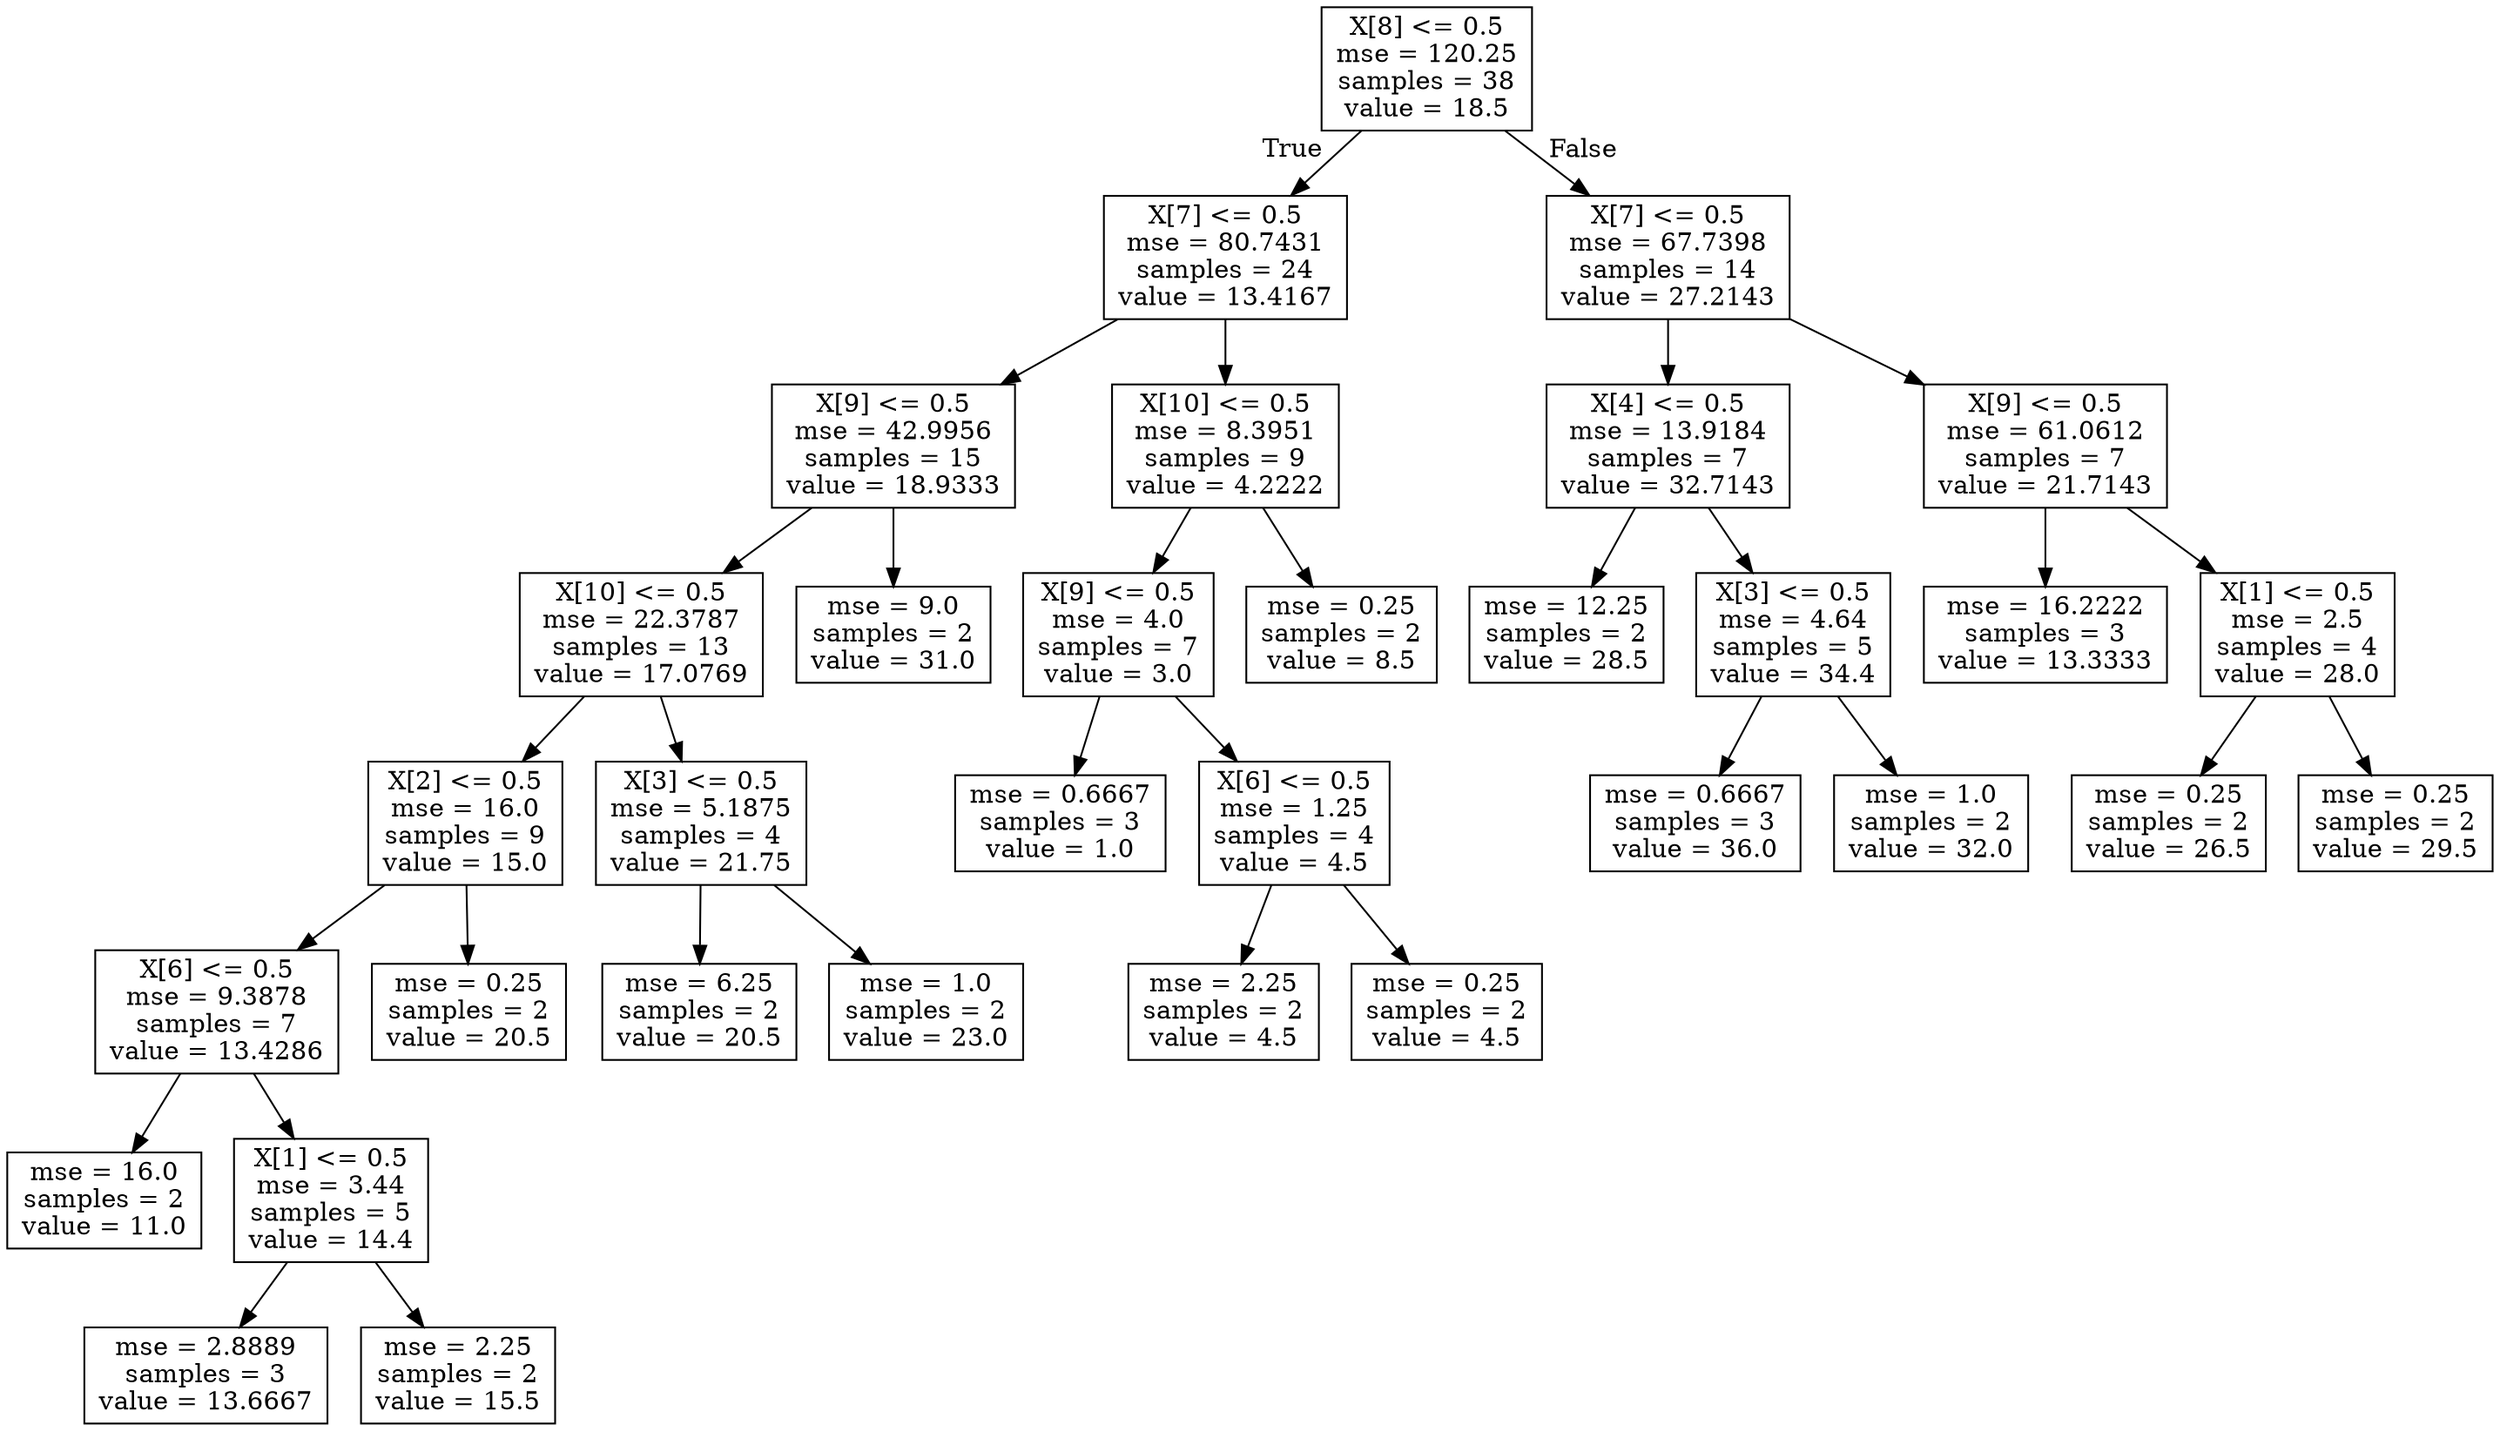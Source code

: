 digraph Tree {
node [shape=box] ;
0 [label="X[8] <= 0.5\nmse = 120.25\nsamples = 38\nvalue = 18.5"] ;
1 [label="X[7] <= 0.5\nmse = 80.7431\nsamples = 24\nvalue = 13.4167"] ;
0 -> 1 [labeldistance=2.5, labelangle=45, headlabel="True"] ;
2 [label="X[9] <= 0.5\nmse = 42.9956\nsamples = 15\nvalue = 18.9333"] ;
1 -> 2 ;
3 [label="X[10] <= 0.5\nmse = 22.3787\nsamples = 13\nvalue = 17.0769"] ;
2 -> 3 ;
4 [label="X[2] <= 0.5\nmse = 16.0\nsamples = 9\nvalue = 15.0"] ;
3 -> 4 ;
5 [label="X[6] <= 0.5\nmse = 9.3878\nsamples = 7\nvalue = 13.4286"] ;
4 -> 5 ;
6 [label="mse = 16.0\nsamples = 2\nvalue = 11.0"] ;
5 -> 6 ;
7 [label="X[1] <= 0.5\nmse = 3.44\nsamples = 5\nvalue = 14.4"] ;
5 -> 7 ;
8 [label="mse = 2.8889\nsamples = 3\nvalue = 13.6667"] ;
7 -> 8 ;
9 [label="mse = 2.25\nsamples = 2\nvalue = 15.5"] ;
7 -> 9 ;
10 [label="mse = 0.25\nsamples = 2\nvalue = 20.5"] ;
4 -> 10 ;
11 [label="X[3] <= 0.5\nmse = 5.1875\nsamples = 4\nvalue = 21.75"] ;
3 -> 11 ;
12 [label="mse = 6.25\nsamples = 2\nvalue = 20.5"] ;
11 -> 12 ;
13 [label="mse = 1.0\nsamples = 2\nvalue = 23.0"] ;
11 -> 13 ;
14 [label="mse = 9.0\nsamples = 2\nvalue = 31.0"] ;
2 -> 14 ;
15 [label="X[10] <= 0.5\nmse = 8.3951\nsamples = 9\nvalue = 4.2222"] ;
1 -> 15 ;
16 [label="X[9] <= 0.5\nmse = 4.0\nsamples = 7\nvalue = 3.0"] ;
15 -> 16 ;
17 [label="mse = 0.6667\nsamples = 3\nvalue = 1.0"] ;
16 -> 17 ;
18 [label="X[6] <= 0.5\nmse = 1.25\nsamples = 4\nvalue = 4.5"] ;
16 -> 18 ;
19 [label="mse = 2.25\nsamples = 2\nvalue = 4.5"] ;
18 -> 19 ;
20 [label="mse = 0.25\nsamples = 2\nvalue = 4.5"] ;
18 -> 20 ;
21 [label="mse = 0.25\nsamples = 2\nvalue = 8.5"] ;
15 -> 21 ;
22 [label="X[7] <= 0.5\nmse = 67.7398\nsamples = 14\nvalue = 27.2143"] ;
0 -> 22 [labeldistance=2.5, labelangle=-45, headlabel="False"] ;
23 [label="X[4] <= 0.5\nmse = 13.9184\nsamples = 7\nvalue = 32.7143"] ;
22 -> 23 ;
24 [label="mse = 12.25\nsamples = 2\nvalue = 28.5"] ;
23 -> 24 ;
25 [label="X[3] <= 0.5\nmse = 4.64\nsamples = 5\nvalue = 34.4"] ;
23 -> 25 ;
26 [label="mse = 0.6667\nsamples = 3\nvalue = 36.0"] ;
25 -> 26 ;
27 [label="mse = 1.0\nsamples = 2\nvalue = 32.0"] ;
25 -> 27 ;
28 [label="X[9] <= 0.5\nmse = 61.0612\nsamples = 7\nvalue = 21.7143"] ;
22 -> 28 ;
29 [label="mse = 16.2222\nsamples = 3\nvalue = 13.3333"] ;
28 -> 29 ;
30 [label="X[1] <= 0.5\nmse = 2.5\nsamples = 4\nvalue = 28.0"] ;
28 -> 30 ;
31 [label="mse = 0.25\nsamples = 2\nvalue = 26.5"] ;
30 -> 31 ;
32 [label="mse = 0.25\nsamples = 2\nvalue = 29.5"] ;
30 -> 32 ;
}